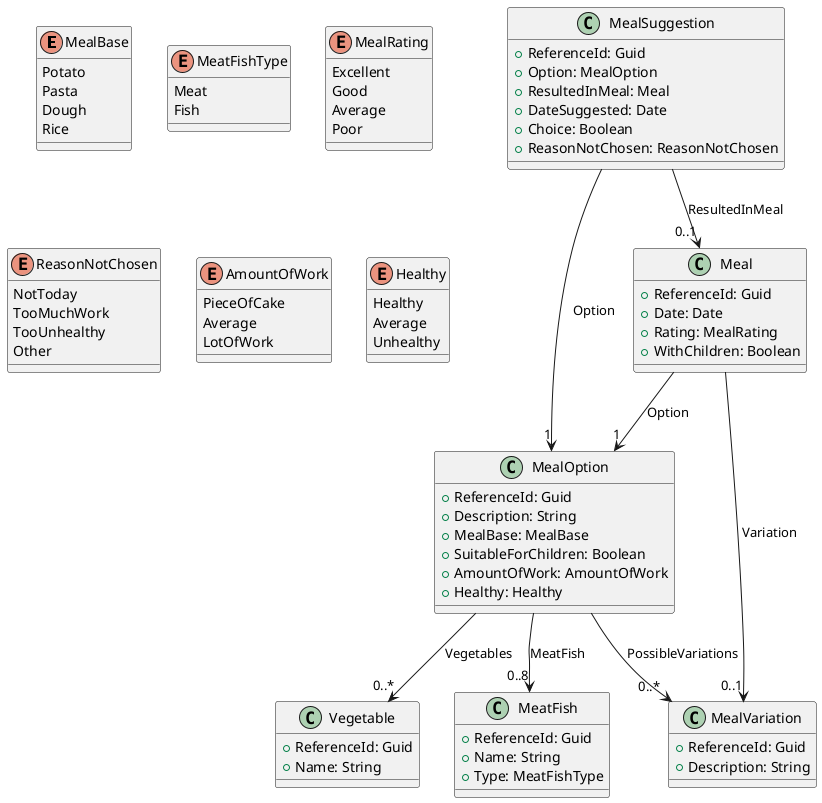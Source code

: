 @startuml MealPlanningClassDiagram

enum MealBase {
    Potato
    Pasta
    Dough
    Rice
}

enum MeatFishType {
    Meat
    Fish
}

enum MealRating {
    Excellent
    Good
    Average
    Poor
}

enum ReasonNotChosen {
    NotToday
    TooMuchWork
    TooUnhealthy
    Other
}

enum AmountOfWork {
    PieceOfCake
    Average
    LotOfWork
}

enum Healthy {
    Healthy
    Average
    Unhealthy
}

class MealOption {
  + ReferenceId: Guid
  + Description: String
  + MealBase: MealBase
  + SuitableForChildren: Boolean
  + AmountOfWork: AmountOfWork
  + Healthy: Healthy
}

class Vegetable {
  + ReferenceId: Guid
  + Name: String
}

class MeatFish {
  + ReferenceId: Guid
  + Name: String
  + Type: MeatFishType
}

class MealVariation {
  + ReferenceId: Guid
  + Description: String
}

class Meal {
  + ReferenceId: Guid
  + Date: Date
  + Rating: MealRating
  + WithChildren: Boolean
}

class MealSuggestion {
  + ReferenceId: Guid
  + Option: MealOption
  + ResultedInMeal: Meal
  + DateSuggested: Date
  + Choice: Boolean
  + ReasonNotChosen: ReasonNotChosen
}

Meal --> "1" MealOption : Option
Meal --> "0..1" MealVariation : Variation
MealOption --> "0..8" MeatFish : MeatFish
MealOption --> "0..*" MealVariation : PossibleVariations
MealOption --> "0..*" Vegetable : Vegetables
MealSuggestion --> "1" MealOption : Option
MealSuggestion --> "0..1" Meal : ResultedInMeal

@enduml
